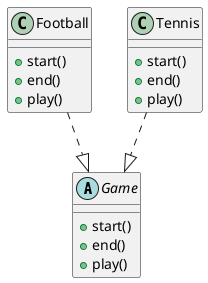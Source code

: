 @startuml template-method

abstract Game {
  + start()
  + end()
  + play()
}

class Football {
  + start()
  + end()
  + play()
}

class Tennis {
  + start()
  + end()
  + play()
}

Football ..|> Game
Tennis ..|> Game

@enduml